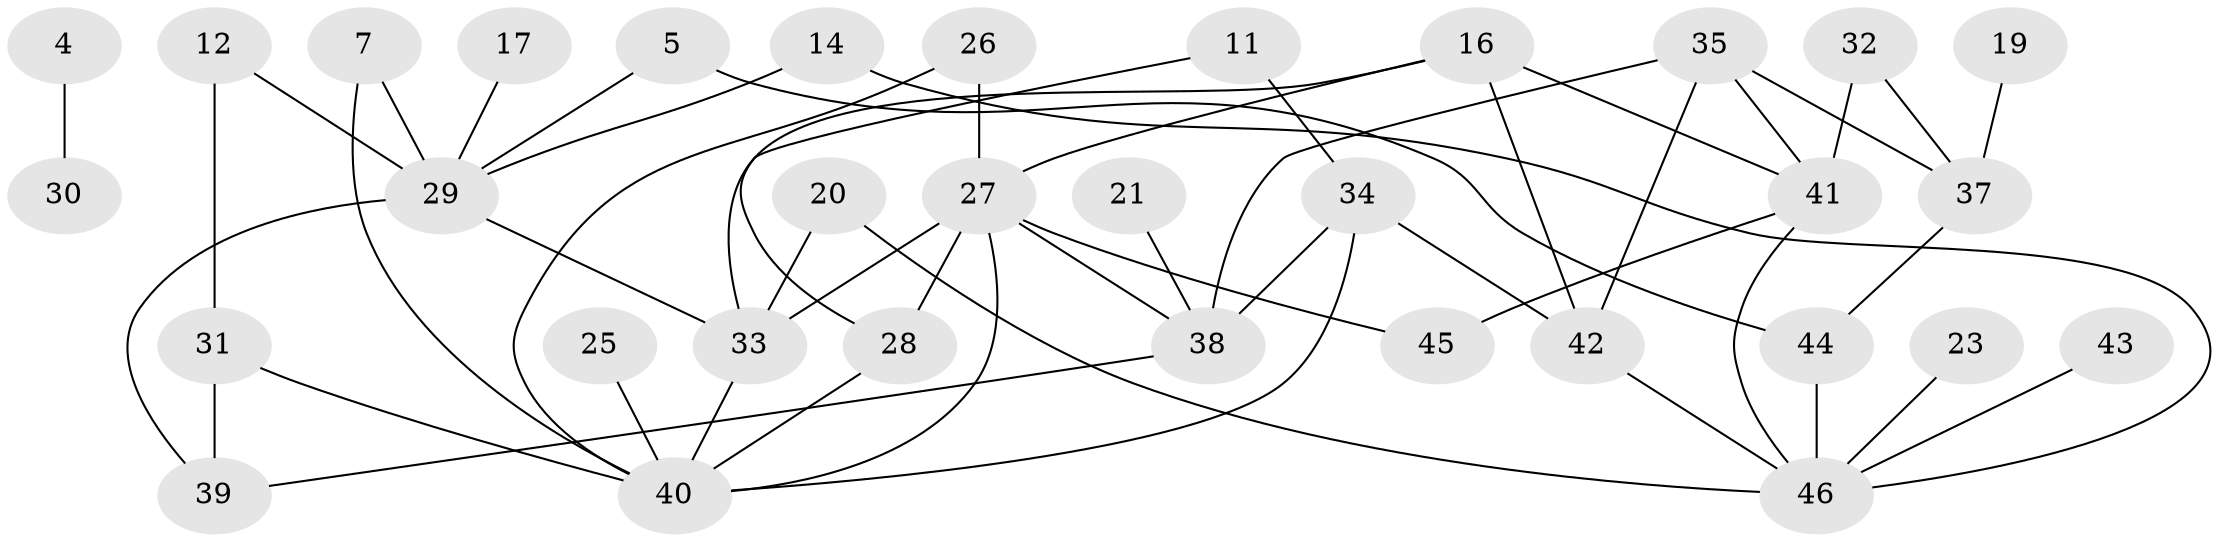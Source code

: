 // original degree distribution, {1: 0.24175824175824176, 0: 0.12087912087912088, 2: 0.2967032967032967, 3: 0.16483516483516483, 5: 0.0989010989010989, 4: 0.06593406593406594, 6: 0.01098901098901099}
// Generated by graph-tools (version 1.1) at 2025/49/03/09/25 03:49:03]
// undirected, 33 vertices, 51 edges
graph export_dot {
graph [start="1"]
  node [color=gray90,style=filled];
  4;
  5;
  7;
  11;
  12;
  14;
  16;
  17;
  19;
  20;
  21;
  23;
  25;
  26;
  27;
  28;
  29;
  30;
  31;
  32;
  33;
  34;
  35;
  37;
  38;
  39;
  40;
  41;
  42;
  43;
  44;
  45;
  46;
  4 -- 30 [weight=1.0];
  5 -- 29 [weight=1.0];
  5 -- 44 [weight=1.0];
  7 -- 29 [weight=1.0];
  7 -- 40 [weight=1.0];
  11 -- 28 [weight=1.0];
  11 -- 34 [weight=1.0];
  12 -- 29 [weight=1.0];
  12 -- 31 [weight=1.0];
  14 -- 29 [weight=1.0];
  14 -- 46 [weight=1.0];
  16 -- 27 [weight=1.0];
  16 -- 33 [weight=1.0];
  16 -- 41 [weight=1.0];
  16 -- 42 [weight=1.0];
  17 -- 29 [weight=1.0];
  19 -- 37 [weight=1.0];
  20 -- 33 [weight=1.0];
  20 -- 46 [weight=1.0];
  21 -- 38 [weight=1.0];
  23 -- 46 [weight=1.0];
  25 -- 40 [weight=1.0];
  26 -- 27 [weight=1.0];
  26 -- 40 [weight=1.0];
  27 -- 28 [weight=2.0];
  27 -- 33 [weight=1.0];
  27 -- 38 [weight=1.0];
  27 -- 40 [weight=1.0];
  27 -- 45 [weight=1.0];
  28 -- 40 [weight=1.0];
  29 -- 33 [weight=1.0];
  29 -- 39 [weight=1.0];
  31 -- 39 [weight=1.0];
  31 -- 40 [weight=1.0];
  32 -- 37 [weight=1.0];
  32 -- 41 [weight=1.0];
  33 -- 40 [weight=1.0];
  34 -- 38 [weight=1.0];
  34 -- 40 [weight=1.0];
  34 -- 42 [weight=1.0];
  35 -- 37 [weight=1.0];
  35 -- 38 [weight=1.0];
  35 -- 41 [weight=1.0];
  35 -- 42 [weight=2.0];
  37 -- 44 [weight=1.0];
  38 -- 39 [weight=1.0];
  41 -- 45 [weight=1.0];
  41 -- 46 [weight=1.0];
  42 -- 46 [weight=1.0];
  43 -- 46 [weight=1.0];
  44 -- 46 [weight=1.0];
}
